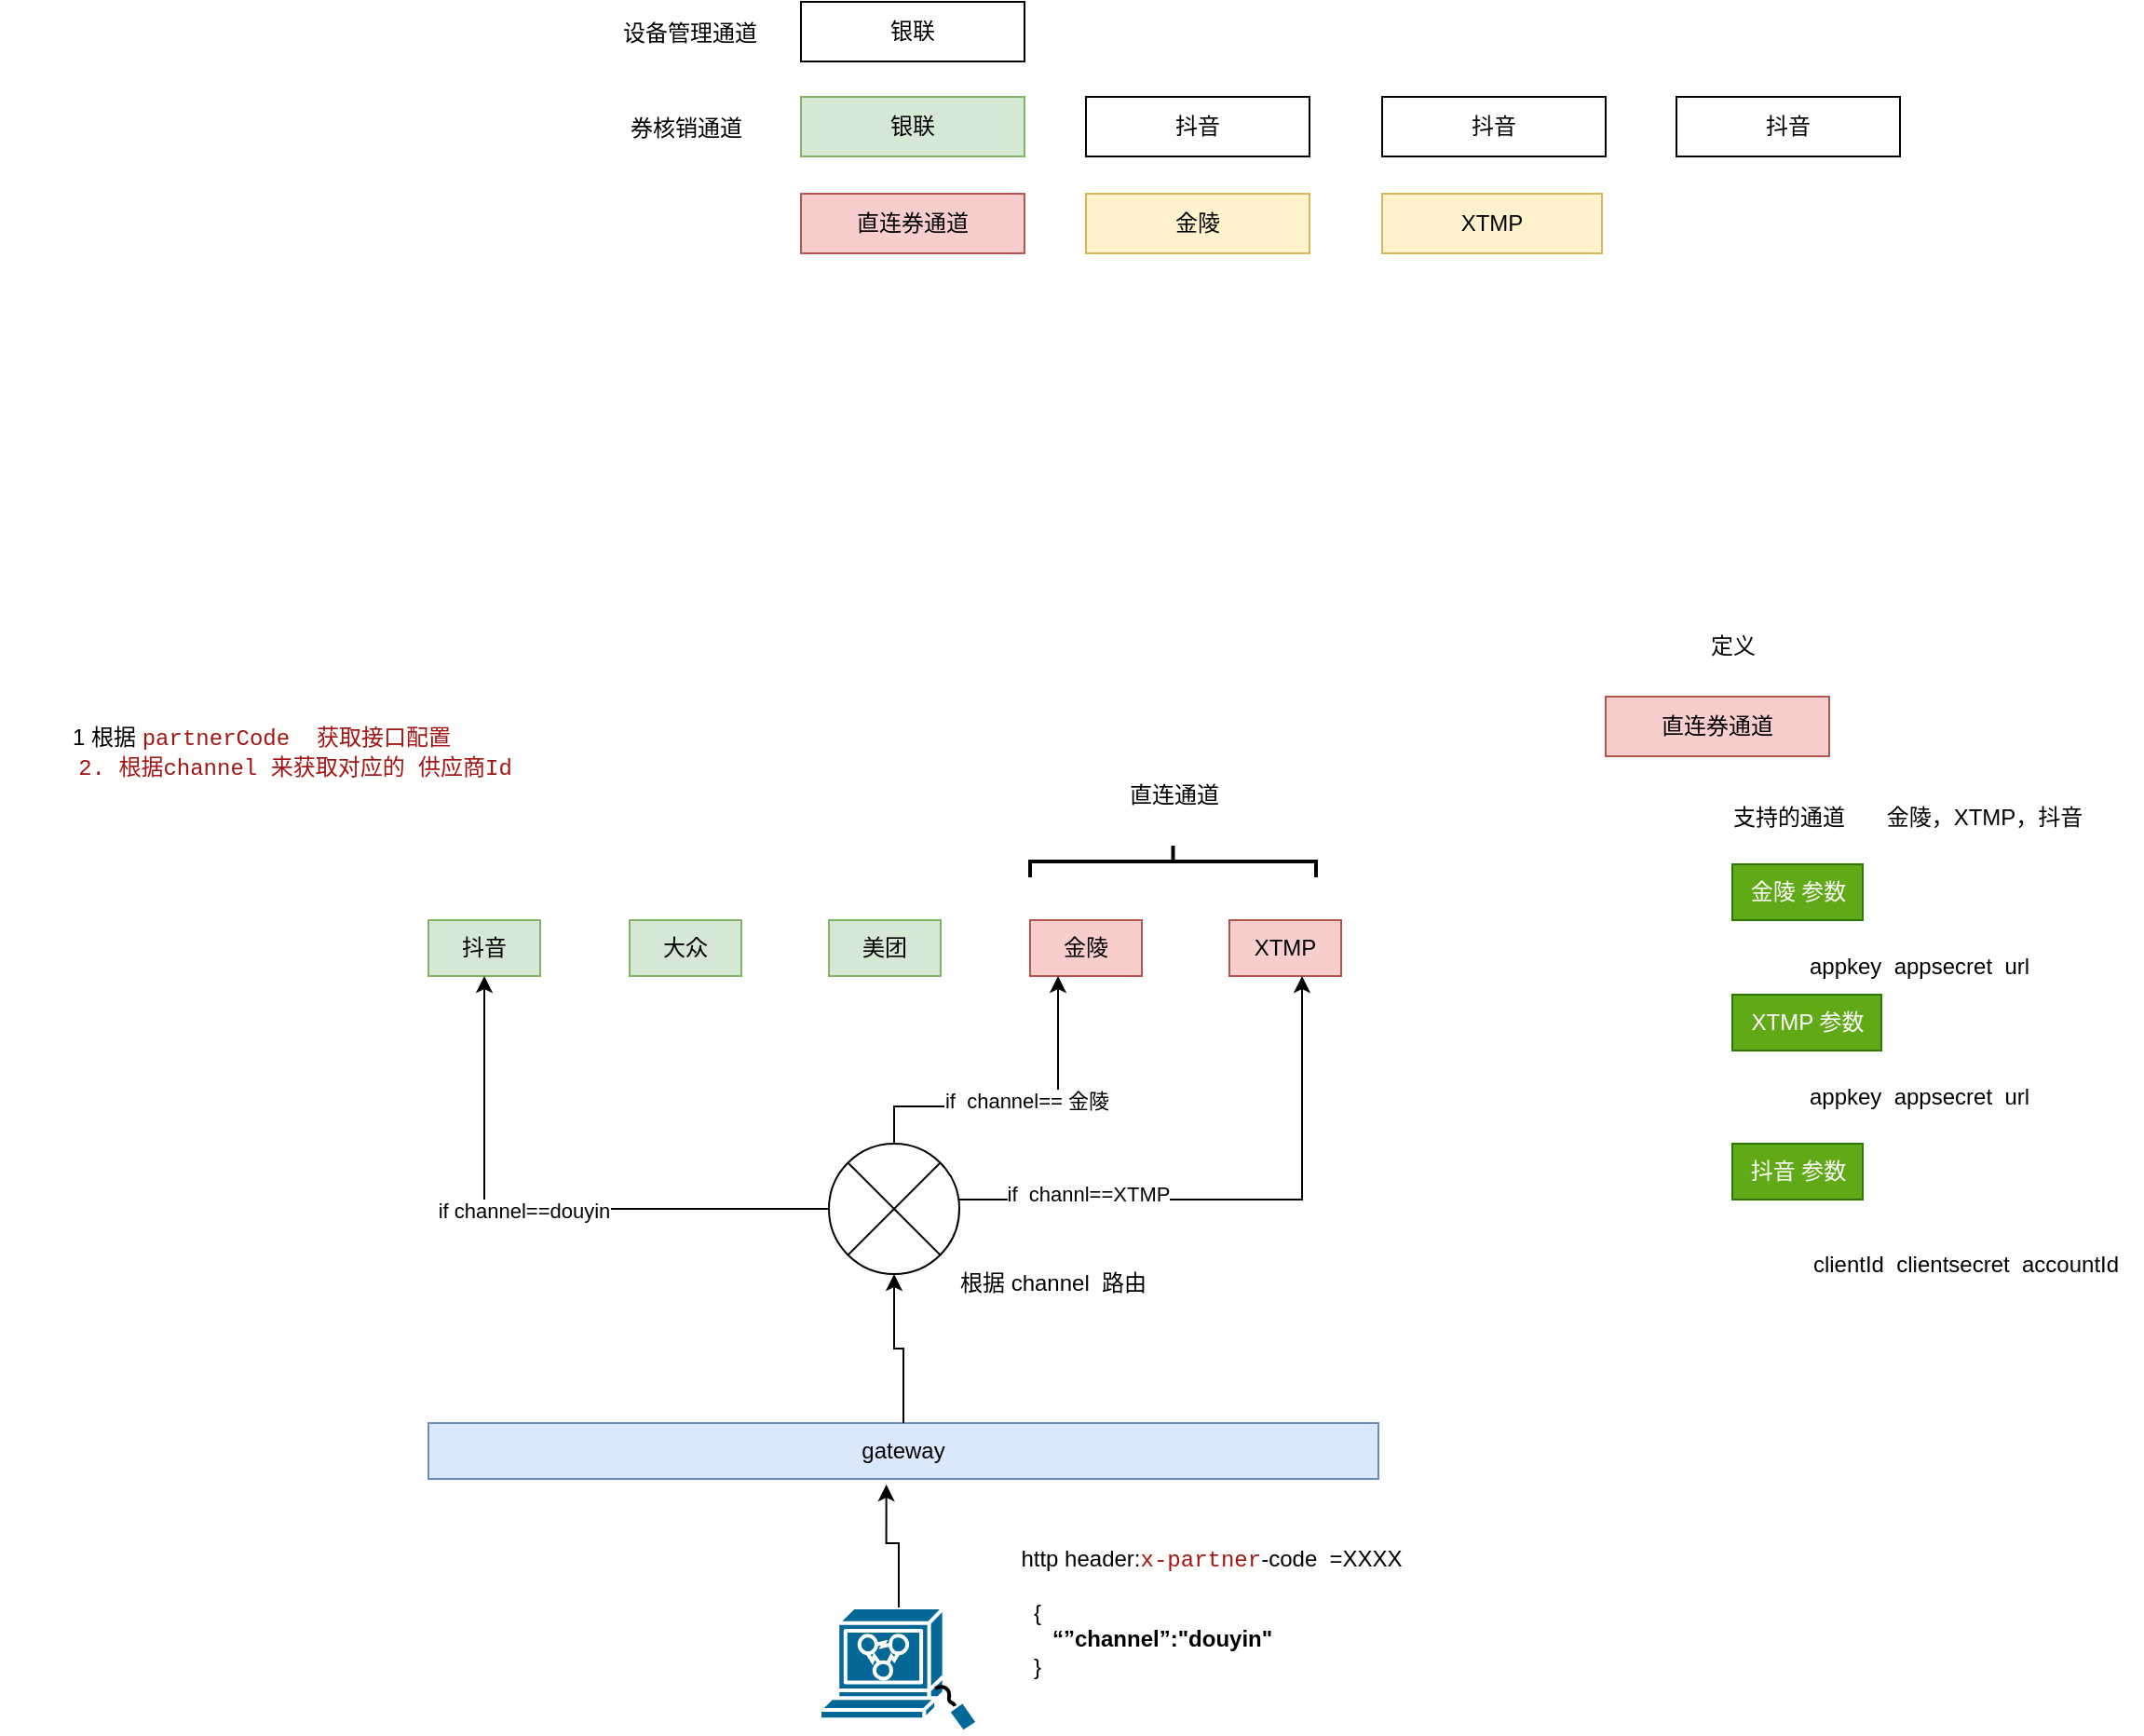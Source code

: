 <mxfile version="24.7.14" pages="4">
  <diagram name="券核销" id="Oejz7C1kqy-tkjZJlRAs">
    <mxGraphModel dx="1194" dy="606" grid="1" gridSize="10" guides="1" tooltips="1" connect="1" arrows="1" fold="1" page="1" pageScale="1" pageWidth="827" pageHeight="1169" math="0" shadow="0">
      <root>
        <mxCell id="0" />
        <mxCell id="1" parent="0" />
        <mxCell id="R7UMJX-NIyTD17E3xuLt-2" value="设备管理通道" style="text;html=1;align=center;verticalAlign=middle;resizable=0;points=[];autosize=1;strokeColor=none;fillColor=none;" vertex="1" parent="1">
          <mxGeometry x="370" y="752" width="100" height="30" as="geometry" />
        </mxCell>
        <mxCell id="R7UMJX-NIyTD17E3xuLt-3" value="银联" style="rounded=0;whiteSpace=wrap;html=1;" vertex="1" parent="1">
          <mxGeometry x="480" y="750" width="120" height="32" as="geometry" />
        </mxCell>
        <mxCell id="R7UMJX-NIyTD17E3xuLt-4" value="券核销通道" style="text;html=1;align=center;verticalAlign=middle;resizable=0;points=[];autosize=1;strokeColor=none;fillColor=none;" vertex="1" parent="1">
          <mxGeometry x="378" y="803" width="80" height="30" as="geometry" />
        </mxCell>
        <mxCell id="R7UMJX-NIyTD17E3xuLt-5" value="" style="shape=mxgraph.cisco.misc.cisco_works;html=1;pointerEvents=1;dashed=0;fillColor=#036897;strokeColor=#ffffff;strokeWidth=2;verticalLabelPosition=bottom;verticalAlign=top;align=center;outlineConnect=0;" vertex="1" parent="1">
          <mxGeometry x="490" y="1612" width="85" height="67" as="geometry" />
        </mxCell>
        <mxCell id="R7UMJX-NIyTD17E3xuLt-6" value="抖音" style="text;html=1;align=center;verticalAlign=middle;whiteSpace=wrap;rounded=0;fillColor=#d5e8d4;strokeColor=#82b366;flipH=1;" vertex="1" parent="1">
          <mxGeometry x="280" y="1243" width="60" height="30" as="geometry" />
        </mxCell>
        <mxCell id="R7UMJX-NIyTD17E3xuLt-7" value="大众" style="text;html=1;align=center;verticalAlign=middle;whiteSpace=wrap;rounded=0;fillColor=#d5e8d4;strokeColor=#82b366;flipH=1;" vertex="1" parent="1">
          <mxGeometry x="388" y="1243" width="60" height="30" as="geometry" />
        </mxCell>
        <mxCell id="R7UMJX-NIyTD17E3xuLt-8" value="美团" style="text;html=1;align=center;verticalAlign=middle;whiteSpace=wrap;rounded=0;fillColor=#d5e8d4;strokeColor=#82b366;flipH=1;" vertex="1" parent="1">
          <mxGeometry x="495" y="1243" width="60" height="30" as="geometry" />
        </mxCell>
        <mxCell id="R7UMJX-NIyTD17E3xuLt-9" value="金陵" style="text;html=1;align=center;verticalAlign=middle;whiteSpace=wrap;rounded=0;fillColor=#f8cecc;strokeColor=#b85450;flipH=1;" vertex="1" parent="1">
          <mxGeometry x="603" y="1243" width="60" height="30" as="geometry" />
        </mxCell>
        <mxCell id="R7UMJX-NIyTD17E3xuLt-10" value="XTMP" style="text;html=1;align=center;verticalAlign=middle;whiteSpace=wrap;rounded=0;fillColor=#f8cecc;strokeColor=#b85450;flipH=1;" vertex="1" parent="1">
          <mxGeometry x="710" y="1243" width="60" height="30" as="geometry" />
        </mxCell>
        <mxCell id="R7UMJX-NIyTD17E3xuLt-11" value="gateway" style="rounded=0;whiteSpace=wrap;html=1;fillColor=#dae8fc;strokeColor=#6c8ebf;" vertex="1" parent="1">
          <mxGeometry x="280" y="1513" width="510" height="30" as="geometry" />
        </mxCell>
        <mxCell id="R7UMJX-NIyTD17E3xuLt-12" style="edgeStyle=orthogonalEdgeStyle;rounded=0;orthogonalLoop=1;jettySize=auto;html=1;entryX=0.482;entryY=1.1;entryDx=0;entryDy=0;entryPerimeter=0;" edge="1" parent="1" source="R7UMJX-NIyTD17E3xuLt-5" target="R7UMJX-NIyTD17E3xuLt-11">
          <mxGeometry relative="1" as="geometry" />
        </mxCell>
        <mxCell id="R7UMJX-NIyTD17E3xuLt-13" value="&lt;p style=&quot;margin-top: 0px;&quot;&gt;{&lt;br&gt;&lt;b&gt;&amp;nbsp; &amp;nbsp;“”channel”:&quot;douyin&quot;&lt;br&gt;&lt;/b&gt;}&lt;/p&gt;" style="text;html=1;whiteSpace=wrap;overflow=hidden;rounded=0;" vertex="1" parent="1">
          <mxGeometry x="603" y="1601" width="180" height="50" as="geometry" />
        </mxCell>
        <mxCell id="R7UMJX-NIyTD17E3xuLt-14" value="http header:&lt;span style=&quot;color: rgb(163, 21, 21); background-color: rgb(255, 255, 254); font-family: Consolas, &amp;quot;Courier New&amp;quot;, monospace; white-space-collapse: preserve;&quot;&gt;x-&lt;/span&gt;&lt;span style=&quot;color: rgb(163, 21, 21); background-color: rgb(255, 255, 254); font-family: Consolas, &amp;quot;Courier New&amp;quot;, monospace; white-space-collapse: preserve;&quot;&gt;partner&lt;/span&gt;&lt;span style=&quot;background-color: initial;&quot;&gt;-code&amp;nbsp; =XXXX&lt;/span&gt;" style="text;html=1;align=center;verticalAlign=middle;resizable=0;points=[];autosize=1;strokeColor=none;fillColor=none;" vertex="1" parent="1">
          <mxGeometry x="590" y="1571" width="220" height="30" as="geometry" />
        </mxCell>
        <mxCell id="R7UMJX-NIyTD17E3xuLt-15" value="1 根据&amp;nbsp;&lt;span style=&quot;color: rgb(163, 21, 21); background-color: rgb(255, 255, 254); font-family: Consolas, &amp;quot;Courier New&amp;quot;, monospace; white-space-collapse: preserve;&quot;&gt;partnerCode  获取接口配置&lt;/span&gt;&lt;div&gt;&lt;span style=&quot;color: rgb(163, 21, 21); background-color: rgb(255, 255, 254); font-family: Consolas, &amp;quot;Courier New&amp;quot;, monospace; white-space-collapse: preserve;&quot;&gt;     2. 根据channel 来获取对应的 供应商Id&lt;/span&gt;&lt;/div&gt;&lt;div&gt;&lt;span style=&quot;color: rgb(163, 21, 21); background-color: rgb(255, 255, 254); font-family: Consolas, &amp;quot;Courier New&amp;quot;, monospace; white-space-collapse: preserve;&quot;&gt;&lt;br&gt;&lt;/span&gt;&lt;/div&gt;" style="text;html=1;align=center;verticalAlign=middle;resizable=0;points=[];autosize=1;strokeColor=none;fillColor=none;" vertex="1" parent="1">
          <mxGeometry x="50" y="1131" width="280" height="60" as="geometry" />
        </mxCell>
        <mxCell id="R7UMJX-NIyTD17E3xuLt-16" value="银联" style="rounded=0;whiteSpace=wrap;html=1;fillColor=#d5e8d4;strokeColor=#82b366;" vertex="1" parent="1">
          <mxGeometry x="480" y="801" width="120" height="32" as="geometry" />
        </mxCell>
        <mxCell id="R7UMJX-NIyTD17E3xuLt-17" value="抖音" style="rounded=0;whiteSpace=wrap;html=1;" vertex="1" parent="1">
          <mxGeometry x="633" y="801" width="120" height="32" as="geometry" />
        </mxCell>
        <mxCell id="R7UMJX-NIyTD17E3xuLt-18" value="直连券通道" style="rounded=0;whiteSpace=wrap;html=1;fillColor=#f8cecc;strokeColor=#b85450;" vertex="1" parent="1">
          <mxGeometry x="480" y="853" width="120" height="32" as="geometry" />
        </mxCell>
        <mxCell id="R7UMJX-NIyTD17E3xuLt-19" value="金陵" style="rounded=0;whiteSpace=wrap;html=1;fillColor=#fff2cc;strokeColor=#d6b656;" vertex="1" parent="1">
          <mxGeometry x="633" y="853" width="120" height="32" as="geometry" />
        </mxCell>
        <mxCell id="R7UMJX-NIyTD17E3xuLt-20" value="" style="strokeWidth=2;html=1;shape=mxgraph.flowchart.annotation_2;align=left;labelPosition=right;pointerEvents=1;direction=south;" vertex="1" parent="1">
          <mxGeometry x="603" y="1203" width="153.5" height="17" as="geometry" />
        </mxCell>
        <mxCell id="R7UMJX-NIyTD17E3xuLt-21" value="直连通道" style="text;html=1;align=center;verticalAlign=middle;resizable=0;points=[];autosize=1;strokeColor=none;fillColor=none;" vertex="1" parent="1">
          <mxGeometry x="644.75" y="1161" width="70" height="30" as="geometry" />
        </mxCell>
        <mxCell id="R7UMJX-NIyTD17E3xuLt-22" style="edgeStyle=orthogonalEdgeStyle;rounded=0;orthogonalLoop=1;jettySize=auto;html=1;entryX=0.25;entryY=1;entryDx=0;entryDy=0;" edge="1" parent="1" source="R7UMJX-NIyTD17E3xuLt-26" target="R7UMJX-NIyTD17E3xuLt-9">
          <mxGeometry relative="1" as="geometry">
            <Array as="points">
              <mxPoint x="530" y="1343" />
              <mxPoint x="618" y="1343" />
            </Array>
          </mxGeometry>
        </mxCell>
        <mxCell id="R7UMJX-NIyTD17E3xuLt-23" value="if&amp;nbsp; channel== 金陵" style="edgeLabel;html=1;align=center;verticalAlign=middle;resizable=0;points=[];" vertex="1" connectable="0" parent="R7UMJX-NIyTD17E3xuLt-22">
          <mxGeometry x="0.022" y="3" relative="1" as="geometry">
            <mxPoint as="offset" />
          </mxGeometry>
        </mxCell>
        <mxCell id="R7UMJX-NIyTD17E3xuLt-24" style="edgeStyle=orthogonalEdgeStyle;rounded=0;orthogonalLoop=1;jettySize=auto;html=1;entryX=0.5;entryY=1;entryDx=0;entryDy=0;" edge="1" parent="1" source="R7UMJX-NIyTD17E3xuLt-26" target="R7UMJX-NIyTD17E3xuLt-6">
          <mxGeometry relative="1" as="geometry" />
        </mxCell>
        <mxCell id="R7UMJX-NIyTD17E3xuLt-25" value="if channel==douyin" style="edgeLabel;html=1;align=center;verticalAlign=middle;resizable=0;points=[];" vertex="1" connectable="0" parent="R7UMJX-NIyTD17E3xuLt-24">
          <mxGeometry x="0.058" y="1" relative="1" as="geometry">
            <mxPoint as="offset" />
          </mxGeometry>
        </mxCell>
        <mxCell id="R7UMJX-NIyTD17E3xuLt-26" value="" style="verticalLabelPosition=bottom;verticalAlign=top;html=1;shape=mxgraph.flowchart.or;" vertex="1" parent="1">
          <mxGeometry x="495" y="1363" width="70" height="70" as="geometry" />
        </mxCell>
        <mxCell id="R7UMJX-NIyTD17E3xuLt-27" style="edgeStyle=orthogonalEdgeStyle;rounded=0;orthogonalLoop=1;jettySize=auto;html=1;entryX=0.5;entryY=1;entryDx=0;entryDy=0;entryPerimeter=0;" edge="1" parent="1" source="R7UMJX-NIyTD17E3xuLt-11" target="R7UMJX-NIyTD17E3xuLt-26">
          <mxGeometry relative="1" as="geometry" />
        </mxCell>
        <mxCell id="R7UMJX-NIyTD17E3xuLt-28" value="根据 channel&amp;nbsp; 路由" style="text;html=1;align=center;verticalAlign=middle;resizable=0;points=[];autosize=1;strokeColor=none;fillColor=none;" vertex="1" parent="1">
          <mxGeometry x="555" y="1423" width="120" height="30" as="geometry" />
        </mxCell>
        <mxCell id="R7UMJX-NIyTD17E3xuLt-29" style="edgeStyle=orthogonalEdgeStyle;rounded=0;orthogonalLoop=1;jettySize=auto;html=1;entryX=0.35;entryY=1;entryDx=0;entryDy=0;entryPerimeter=0;" edge="1" parent="1" source="R7UMJX-NIyTD17E3xuLt-26" target="R7UMJX-NIyTD17E3xuLt-10">
          <mxGeometry relative="1" as="geometry">
            <Array as="points">
              <mxPoint x="749" y="1393" />
            </Array>
          </mxGeometry>
        </mxCell>
        <mxCell id="R7UMJX-NIyTD17E3xuLt-30" value="if&amp;nbsp; channl==XTMP" style="edgeLabel;html=1;align=center;verticalAlign=middle;resizable=0;points=[];" vertex="1" connectable="0" parent="R7UMJX-NIyTD17E3xuLt-29">
          <mxGeometry x="-0.546" y="3" relative="1" as="geometry">
            <mxPoint as="offset" />
          </mxGeometry>
        </mxCell>
        <mxCell id="R7UMJX-NIyTD17E3xuLt-31" value="XTMP" style="rounded=0;whiteSpace=wrap;html=1;fillColor=#fff2cc;strokeColor=#d6b656;" vertex="1" parent="1">
          <mxGeometry x="792" y="853" width="118" height="32" as="geometry" />
        </mxCell>
        <mxCell id="R7UMJX-NIyTD17E3xuLt-32" value="抖音" style="rounded=0;whiteSpace=wrap;html=1;" vertex="1" parent="1">
          <mxGeometry x="792" y="801" width="120" height="32" as="geometry" />
        </mxCell>
        <mxCell id="R7UMJX-NIyTD17E3xuLt-33" value="抖音" style="rounded=0;whiteSpace=wrap;html=1;" vertex="1" parent="1">
          <mxGeometry x="950" y="801" width="120" height="32" as="geometry" />
        </mxCell>
        <mxCell id="R7UMJX-NIyTD17E3xuLt-34" value="直连券通道" style="rounded=0;whiteSpace=wrap;html=1;fillColor=#f8cecc;strokeColor=#b85450;" vertex="1" parent="1">
          <mxGeometry x="912" y="1123" width="120" height="32" as="geometry" />
        </mxCell>
        <mxCell id="R7UMJX-NIyTD17E3xuLt-35" value="定义" style="text;html=1;align=center;verticalAlign=middle;resizable=0;points=[];autosize=1;strokeColor=none;fillColor=none;" vertex="1" parent="1">
          <mxGeometry x="955" y="1081" width="50" height="30" as="geometry" />
        </mxCell>
        <mxCell id="R7UMJX-NIyTD17E3xuLt-36" value="支持的通道" style="text;html=1;align=center;verticalAlign=middle;resizable=0;points=[];autosize=1;strokeColor=none;fillColor=none;" vertex="1" parent="1">
          <mxGeometry x="970" y="1173" width="80" height="30" as="geometry" />
        </mxCell>
        <mxCell id="R7UMJX-NIyTD17E3xuLt-37" value="金陵，XTMP，抖音" style="text;html=1;align=center;verticalAlign=middle;resizable=0;points=[];autosize=1;strokeColor=none;fillColor=none;" vertex="1" parent="1">
          <mxGeometry x="1050" y="1173" width="130" height="30" as="geometry" />
        </mxCell>
        <mxCell id="R7UMJX-NIyTD17E3xuLt-38" value="金陵 参数" style="text;html=1;align=center;verticalAlign=middle;resizable=0;points=[];autosize=1;strokeColor=#2D7600;fillColor=#60a917;fontColor=#ffffff;" vertex="1" parent="1">
          <mxGeometry x="980" y="1213" width="70" height="30" as="geometry" />
        </mxCell>
        <mxCell id="R7UMJX-NIyTD17E3xuLt-39" value="appkey&amp;nbsp; appsecret&amp;nbsp; url" style="text;html=1;align=center;verticalAlign=middle;resizable=0;points=[];autosize=1;strokeColor=none;fillColor=none;" vertex="1" parent="1">
          <mxGeometry x="1010" y="1253" width="140" height="30" as="geometry" />
        </mxCell>
        <mxCell id="R7UMJX-NIyTD17E3xuLt-40" value="XTMP 参数" style="text;html=1;align=center;verticalAlign=middle;resizable=0;points=[];autosize=1;strokeColor=#2D7600;fillColor=#60a917;fontColor=#ffffff;" vertex="1" parent="1">
          <mxGeometry x="980" y="1283" width="80" height="30" as="geometry" />
        </mxCell>
        <mxCell id="R7UMJX-NIyTD17E3xuLt-41" value="appkey&amp;nbsp; appsecret&amp;nbsp; url" style="text;html=1;align=center;verticalAlign=middle;resizable=0;points=[];autosize=1;strokeColor=none;fillColor=none;" vertex="1" parent="1">
          <mxGeometry x="1010" y="1323" width="140" height="30" as="geometry" />
        </mxCell>
        <mxCell id="R7UMJX-NIyTD17E3xuLt-42" value="抖音 参数" style="text;html=1;align=center;verticalAlign=middle;resizable=0;points=[];autosize=1;strokeColor=#2D7600;fillColor=#60a917;fontColor=#ffffff;" vertex="1" parent="1">
          <mxGeometry x="980" y="1363" width="70" height="30" as="geometry" />
        </mxCell>
        <mxCell id="R7UMJX-NIyTD17E3xuLt-43" value="clientId&amp;nbsp; clientsecret&amp;nbsp; accountId" style="text;html=1;align=center;verticalAlign=middle;resizable=0;points=[];autosize=1;strokeColor=none;fillColor=none;" vertex="1" parent="1">
          <mxGeometry x="1010" y="1413" width="190" height="30" as="geometry" />
        </mxCell>
      </root>
    </mxGraphModel>
  </diagram>
  <diagram id="nNwVOChAV_07uXNDpx9K" name="缓存处理逻辑">
    <mxGraphModel dx="1434" dy="746" grid="1" gridSize="10" guides="1" tooltips="1" connect="1" arrows="1" fold="1" page="1" pageScale="1" pageWidth="827" pageHeight="1169" math="0" shadow="0">
      <root>
        <mxCell id="0" />
        <mxCell id="1" parent="0" />
      </root>
    </mxGraphModel>
  </diagram>
  <diagram id="HBBtcZVMcpcwWy_b1Bbt" name="bridge架构">
    <mxGraphModel dx="1434" dy="746" grid="1" gridSize="10" guides="1" tooltips="1" connect="1" arrows="1" fold="1" page="1" pageScale="1" pageWidth="827" pageHeight="1169" math="0" shadow="0">
      <root>
        <mxCell id="0" />
        <mxCell id="1" parent="0" />
        <mxCell id="QbEJYBsJBKrGej4ThLcX-1" value="美团" style="rounded=0;whiteSpace=wrap;html=1;fillColor=#dae8fc;strokeColor=#6c8ebf;" vertex="1" parent="1">
          <mxGeometry x="140" y="160" width="100" height="40" as="geometry" />
        </mxCell>
        <mxCell id="QbEJYBsJBKrGej4ThLcX-2" value="游客" style="shape=umlActor;verticalLabelPosition=bottom;verticalAlign=top;html=1;outlineConnect=0;fillColor=#f5f5f5;fontColor=#333333;strokeColor=#666666;" vertex="1" parent="1">
          <mxGeometry x="160" y="20" width="30" height="60" as="geometry" />
        </mxCell>
        <mxCell id="QbEJYBsJBKrGej4ThLcX-3" value="携程" style="rounded=0;whiteSpace=wrap;html=1;fillColor=#dae8fc;strokeColor=#6c8ebf;" vertex="1" parent="1">
          <mxGeometry x="268" y="160" width="100" height="40" as="geometry" />
        </mxCell>
        <mxCell id="QbEJYBsJBKrGej4ThLcX-4" style="edgeStyle=orthogonalEdgeStyle;rounded=0;orthogonalLoop=1;jettySize=auto;html=1;" edge="1" parent="1" source="QbEJYBsJBKrGej4ThLcX-5" target="QbEJYBsJBKrGej4ThLcX-16">
          <mxGeometry relative="1" as="geometry">
            <Array as="points">
              <mxPoint x="440" y="230" />
              <mxPoint x="440" y="230" />
            </Array>
          </mxGeometry>
        </mxCell>
        <mxCell id="QbEJYBsJBKrGej4ThLcX-5" value="抖音" style="rounded=0;whiteSpace=wrap;html=1;fillColor=#dae8fc;strokeColor=#6c8ebf;" vertex="1" parent="1">
          <mxGeometry x="395" y="160" width="100" height="40" as="geometry" />
        </mxCell>
        <mxCell id="QbEJYBsJBKrGej4ThLcX-6" value="飞猪" style="rounded=0;whiteSpace=wrap;html=1;fillColor=#dae8fc;strokeColor=#6c8ebf;" vertex="1" parent="1">
          <mxGeometry x="523" y="160" width="100" height="40" as="geometry" />
        </mxCell>
        <mxCell id="QbEJYBsJBKrGej4ThLcX-7" value="旅行社" style="rounded=0;whiteSpace=wrap;html=1;fillColor=#dae8fc;strokeColor=#6c8ebf;" vertex="1" parent="1">
          <mxGeometry x="650" y="160" width="100" height="40" as="geometry" />
        </mxCell>
        <mxCell id="QbEJYBsJBKrGej4ThLcX-8" value="用户" style="text;html=1;align=center;verticalAlign=middle;resizable=0;points=[];autosize=1;strokeColor=#666666;fillColor=#f5f5f5;fontColor=#333333;" vertex="1" parent="1">
          <mxGeometry x="15" y="48" width="50" height="30" as="geometry" />
        </mxCell>
        <mxCell id="QbEJYBsJBKrGej4ThLcX-9" value="渠道" style="text;html=1;align=center;verticalAlign=middle;resizable=0;points=[];autosize=1;strokeColor=#6c8ebf;fillColor=#dae8fc;" vertex="1" parent="1">
          <mxGeometry x="15" y="160" width="50" height="30" as="geometry" />
        </mxCell>
        <mxCell id="QbEJYBsJBKrGej4ThLcX-10" value="平台" style="text;html=1;align=center;verticalAlign=middle;resizable=0;points=[];autosize=1;strokeColor=#82b366;fillColor=#d5e8d4;" vertex="1" parent="1">
          <mxGeometry x="15" y="300" width="50" height="30" as="geometry" />
        </mxCell>
        <mxCell id="QbEJYBsJBKrGej4ThLcX-11" value="业务系统" style="text;html=1;align=center;verticalAlign=middle;resizable=0;points=[];autosize=1;strokeColor=#9673a6;fillColor=#e1d5e7;" vertex="1" parent="1">
          <mxGeometry x="5" y="500" width="70" height="30" as="geometry" />
        </mxCell>
        <mxCell id="QbEJYBsJBKrGej4ThLcX-12" style="edgeStyle=orthogonalEdgeStyle;rounded=0;orthogonalLoop=1;jettySize=auto;html=1;entryX=0.75;entryY=1;entryDx=0;entryDy=0;dashed=1;" edge="1" parent="1">
          <mxGeometry relative="1" as="geometry">
            <mxPoint x="601" y="300" as="sourcePoint" />
            <mxPoint x="601" y="200" as="targetPoint" />
            <Array as="points">
              <mxPoint x="601" y="280" />
              <mxPoint x="601" y="280" />
            </Array>
          </mxGeometry>
        </mxCell>
        <mxCell id="QbEJYBsJBKrGej4ThLcX-13" style="edgeStyle=orthogonalEdgeStyle;rounded=0;orthogonalLoop=1;jettySize=auto;html=1;entryX=0.5;entryY=0;entryDx=0;entryDy=0;" edge="1" parent="1" source="QbEJYBsJBKrGej4ThLcX-16" target="QbEJYBsJBKrGej4ThLcX-17">
          <mxGeometry relative="1" as="geometry" />
        </mxCell>
        <mxCell id="QbEJYBsJBKrGej4ThLcX-14" style="edgeStyle=orthogonalEdgeStyle;rounded=0;orthogonalLoop=1;jettySize=auto;html=1;entryX=0.5;entryY=0;entryDx=0;entryDy=0;" edge="1" parent="1" source="QbEJYBsJBKrGej4ThLcX-16" target="QbEJYBsJBKrGej4ThLcX-20">
          <mxGeometry relative="1" as="geometry" />
        </mxCell>
        <mxCell id="QbEJYBsJBKrGej4ThLcX-15" style="edgeStyle=orthogonalEdgeStyle;rounded=0;orthogonalLoop=1;jettySize=auto;html=1;entryX=0.576;entryY=-0.05;entryDx=0;entryDy=0;entryPerimeter=0;" edge="1" parent="1" source="QbEJYBsJBKrGej4ThLcX-16" target="QbEJYBsJBKrGej4ThLcX-19">
          <mxGeometry relative="1" as="geometry">
            <mxPoint x="440" y="480" as="targetPoint" />
          </mxGeometry>
        </mxCell>
        <mxCell id="QbEJYBsJBKrGej4ThLcX-16" value="票务渠道对接平台" style="rounded=0;whiteSpace=wrap;html=1;fillColor=#d5e8d4;strokeColor=#82b366;" vertex="1" parent="1">
          <mxGeometry x="120" y="300" width="640" height="40" as="geometry" />
        </mxCell>
        <mxCell id="QbEJYBsJBKrGej4ThLcX-17" value="文旅平台" style="rounded=0;whiteSpace=wrap;html=1;flipH=1;fillColor=#e1d5e7;strokeColor=#9673a6;" vertex="1" parent="1">
          <mxGeometry x="120" y="490" width="92" height="40" as="geometry" />
        </mxCell>
        <mxCell id="QbEJYBsJBKrGej4ThLcX-18" style="edgeStyle=orthogonalEdgeStyle;rounded=0;orthogonalLoop=1;jettySize=auto;html=1;entryX=0.5;entryY=1;entryDx=0;entryDy=0;" edge="1" parent="1" source="QbEJYBsJBKrGej4ThLcX-19" target="QbEJYBsJBKrGej4ThLcX-16">
          <mxGeometry relative="1" as="geometry">
            <Array as="points">
              <mxPoint x="440" y="450" />
              <mxPoint x="440" y="450" />
            </Array>
          </mxGeometry>
        </mxCell>
        <mxCell id="QbEJYBsJBKrGej4ThLcX-19" value="其他业务中台" style="rounded=0;whiteSpace=wrap;html=1;flipH=1;fillColor=#e1d5e7;strokeColor=#9673a6;" vertex="1" parent="1">
          <mxGeometry x="400" y="490" width="92" height="40" as="geometry" />
        </mxCell>
        <mxCell id="QbEJYBsJBKrGej4ThLcX-20" value="票务系统" style="rounded=0;whiteSpace=wrap;html=1;flipH=1;fillColor=#e1d5e7;strokeColor=#9673a6;" vertex="1" parent="1">
          <mxGeometry x="680" y="490" width="92" height="40" as="geometry" />
        </mxCell>
        <mxCell id="QbEJYBsJBKrGej4ThLcX-21" style="edgeStyle=orthogonalEdgeStyle;rounded=0;orthogonalLoop=1;jettySize=auto;html=1;entryX=0.109;entryY=-0.025;entryDx=0;entryDy=0;entryPerimeter=0;" edge="1" parent="1" source="QbEJYBsJBKrGej4ThLcX-1" target="QbEJYBsJBKrGej4ThLcX-16">
          <mxGeometry relative="1" as="geometry" />
        </mxCell>
        <mxCell id="QbEJYBsJBKrGej4ThLcX-22" style="edgeStyle=orthogonalEdgeStyle;rounded=0;orthogonalLoop=1;jettySize=auto;html=1;entryX=0.708;entryY=0;entryDx=0;entryDy=0;entryPerimeter=0;" edge="1" parent="1" source="QbEJYBsJBKrGej4ThLcX-6" target="QbEJYBsJBKrGej4ThLcX-16">
          <mxGeometry relative="1" as="geometry" />
        </mxCell>
        <mxCell id="QbEJYBsJBKrGej4ThLcX-23" style="edgeStyle=orthogonalEdgeStyle;rounded=0;orthogonalLoop=1;jettySize=auto;html=1;entryX=0.905;entryY=-0.1;entryDx=0;entryDy=0;entryPerimeter=0;" edge="1" parent="1" source="QbEJYBsJBKrGej4ThLcX-7" target="QbEJYBsJBKrGej4ThLcX-16">
          <mxGeometry relative="1" as="geometry" />
        </mxCell>
        <mxCell id="QbEJYBsJBKrGej4ThLcX-24" style="edgeStyle=orthogonalEdgeStyle;rounded=0;orthogonalLoop=1;jettySize=auto;html=1;entryX=0.75;entryY=1;entryDx=0;entryDy=0;dashed=1;" edge="1" parent="1">
          <mxGeometry relative="1" as="geometry">
            <mxPoint x="211" y="300" as="sourcePoint" />
            <mxPoint x="211" y="200" as="targetPoint" />
            <Array as="points">
              <mxPoint x="211" y="280" />
              <mxPoint x="211" y="280" />
            </Array>
          </mxGeometry>
        </mxCell>
        <mxCell id="QbEJYBsJBKrGej4ThLcX-25" style="edgeStyle=orthogonalEdgeStyle;rounded=0;orthogonalLoop=1;jettySize=auto;html=1;entryX=0.75;entryY=1;entryDx=0;entryDy=0;dashed=1;" edge="1" parent="1">
          <mxGeometry relative="1" as="geometry">
            <mxPoint x="341" y="300" as="sourcePoint" />
            <mxPoint x="341" y="200" as="targetPoint" />
            <Array as="points">
              <mxPoint x="341" y="280" />
              <mxPoint x="341" y="280" />
            </Array>
          </mxGeometry>
        </mxCell>
        <mxCell id="QbEJYBsJBKrGej4ThLcX-26" style="edgeStyle=orthogonalEdgeStyle;rounded=0;orthogonalLoop=1;jettySize=auto;html=1;entryX=0.75;entryY=1;entryDx=0;entryDy=0;dashed=1;" edge="1" parent="1">
          <mxGeometry relative="1" as="geometry">
            <mxPoint x="471" y="300" as="sourcePoint" />
            <mxPoint x="471" y="200" as="targetPoint" />
            <Array as="points">
              <mxPoint x="471" y="280" />
              <mxPoint x="471" y="280" />
            </Array>
          </mxGeometry>
        </mxCell>
        <mxCell id="QbEJYBsJBKrGej4ThLcX-27" style="edgeStyle=orthogonalEdgeStyle;rounded=0;orthogonalLoop=1;jettySize=auto;html=1;entryX=0.75;entryY=1;entryDx=0;entryDy=0;dashed=1;" edge="1" parent="1">
          <mxGeometry relative="1" as="geometry">
            <mxPoint x="731" y="300" as="sourcePoint" />
            <mxPoint x="731" y="200" as="targetPoint" />
            <Array as="points">
              <mxPoint x="731" y="200" />
            </Array>
          </mxGeometry>
        </mxCell>
        <mxCell id="QbEJYBsJBKrGej4ThLcX-28" style="edgeStyle=orthogonalEdgeStyle;rounded=0;orthogonalLoop=1;jettySize=auto;html=1;entryX=0.309;entryY=0.075;entryDx=0;entryDy=0;entryPerimeter=0;" edge="1" parent="1" source="QbEJYBsJBKrGej4ThLcX-3" target="QbEJYBsJBKrGej4ThLcX-16">
          <mxGeometry relative="1" as="geometry" />
        </mxCell>
        <mxCell id="QbEJYBsJBKrGej4ThLcX-29" value="通知" style="text;html=1;align=center;verticalAlign=middle;resizable=0;points=[];autosize=1;dashed=1;fillColor=#f5f5f5;fontColor=#333333;strokeColor=#666666;" vertex="1" parent="1">
          <mxGeometry x="120" y="260" width="50" height="30" as="geometry" />
        </mxCell>
        <mxCell id="QbEJYBsJBKrGej4ThLcX-30" value="下单" style="text;html=1;align=center;verticalAlign=middle;resizable=0;points=[];autosize=1;strokeColor=#d79b00;fillColor=#ffe6cc;" vertex="1" parent="1">
          <mxGeometry x="120" y="210" width="50" height="30" as="geometry" />
        </mxCell>
        <mxCell id="QbEJYBsJBKrGej4ThLcX-31" value="" style="line;strokeWidth=4;direction=south;html=1;perimeter=backbonePerimeter;points=[];outlineConnect=0;" vertex="1" parent="1">
          <mxGeometry x="85" y="20" width="10" height="540" as="geometry" />
        </mxCell>
      </root>
    </mxGraphModel>
  </diagram>
  <diagram id="QyY5rRZUAvsD4AZevoY-" name="定时任务">
    <mxGraphModel dx="1434" dy="746" grid="1" gridSize="10" guides="1" tooltips="1" connect="1" arrows="1" fold="1" page="1" pageScale="1" pageWidth="827" pageHeight="1169" math="0" shadow="0">
      <root>
        <mxCell id="0" />
        <mxCell id="1" parent="0" />
        <mxCell id="8yrz2jLXbcKB5axZWUdh-8" style="edgeStyle=orthogonalEdgeStyle;rounded=0;orthogonalLoop=1;jettySize=auto;html=1;" edge="1" parent="1" source="8yrz2jLXbcKB5axZWUdh-1" target="8yrz2jLXbcKB5axZWUdh-5">
          <mxGeometry relative="1" as="geometry" />
        </mxCell>
        <mxCell id="8yrz2jLXbcKB5axZWUdh-1" value="xxl-job" style="rounded=0;whiteSpace=wrap;html=1;" vertex="1" parent="1">
          <mxGeometry x="60" y="80" width="110" height="30" as="geometry" />
        </mxCell>
        <mxCell id="8yrz2jLXbcKB5axZWUdh-3" value="trigger" style="text;html=1;align=center;verticalAlign=middle;resizable=0;points=[];autosize=1;strokeColor=none;fillColor=none;" vertex="1" parent="1">
          <mxGeometry x="120" y="130" width="60" height="30" as="geometry" />
        </mxCell>
        <mxCell id="8yrz2jLXbcKB5axZWUdh-7" style="edgeStyle=orthogonalEdgeStyle;rounded=0;orthogonalLoop=1;jettySize=auto;html=1;entryX=0.5;entryY=0;entryDx=0;entryDy=0;" edge="1" parent="1" source="8yrz2jLXbcKB5axZWUdh-5" target="8yrz2jLXbcKB5axZWUdh-6">
          <mxGeometry relative="1" as="geometry" />
        </mxCell>
        <mxCell id="8yrz2jLXbcKB5axZWUdh-5" value="获取 当前可以执行的任务" style="whiteSpace=wrap;html=1;" vertex="1" parent="1">
          <mxGeometry x="45" y="200" width="140" height="30" as="geometry" />
        </mxCell>
        <mxCell id="8yrz2jLXbcKB5axZWUdh-9" style="edgeStyle=orthogonalEdgeStyle;rounded=0;orthogonalLoop=1;jettySize=auto;html=1;entryX=1;entryY=0.5;entryDx=0;entryDy=0;" edge="1" parent="1" source="8yrz2jLXbcKB5axZWUdh-6" target="8yrz2jLXbcKB5axZWUdh-5">
          <mxGeometry relative="1" as="geometry">
            <Array as="points">
              <mxPoint x="205" y="310" />
              <mxPoint x="205" y="215" />
            </Array>
          </mxGeometry>
        </mxCell>
        <mxCell id="8yrz2jLXbcKB5axZWUdh-12" style="edgeStyle=orthogonalEdgeStyle;rounded=0;orthogonalLoop=1;jettySize=auto;html=1;entryX=0.5;entryY=0;entryDx=0;entryDy=0;" edge="1" parent="1" source="8yrz2jLXbcKB5axZWUdh-6" target="8yrz2jLXbcKB5axZWUdh-11">
          <mxGeometry relative="1" as="geometry" />
        </mxCell>
        <mxCell id="8yrz2jLXbcKB5axZWUdh-20" style="edgeStyle=orthogonalEdgeStyle;rounded=0;orthogonalLoop=1;jettySize=auto;html=1;entryX=0;entryY=0.25;entryDx=0;entryDy=0;" edge="1" parent="1" source="8yrz2jLXbcKB5axZWUdh-6" target="8yrz2jLXbcKB5axZWUdh-5">
          <mxGeometry relative="1" as="geometry">
            <Array as="points">
              <mxPoint x="25" y="310" />
              <mxPoint x="25" y="208" />
            </Array>
          </mxGeometry>
        </mxCell>
        <mxCell id="8yrz2jLXbcKB5axZWUdh-6" value="create execute job" style="rounded=0;whiteSpace=wrap;html=1;" vertex="1" parent="1">
          <mxGeometry x="60" y="290" width="110" height="30" as="geometry" />
        </mxCell>
        <mxCell id="8yrz2jLXbcKB5axZWUdh-10" value="timeout" style="text;html=1;align=center;verticalAlign=middle;resizable=0;points=[];autosize=1;strokeColor=none;fillColor=none;" vertex="1" parent="1">
          <mxGeometry x="210" y="248" width="60" height="30" as="geometry" />
        </mxCell>
        <mxCell id="8yrz2jLXbcKB5axZWUdh-18" style="edgeStyle=orthogonalEdgeStyle;rounded=0;orthogonalLoop=1;jettySize=auto;html=1;" edge="1" parent="1" source="8yrz2jLXbcKB5axZWUdh-11" target="8yrz2jLXbcKB5axZWUdh-6">
          <mxGeometry relative="1" as="geometry">
            <Array as="points">
              <mxPoint x="290" y="410" />
              <mxPoint x="290" y="310" />
            </Array>
          </mxGeometry>
        </mxCell>
        <mxCell id="8yrz2jLXbcKB5axZWUdh-11" value="拆分任务" style="rounded=0;whiteSpace=wrap;html=1;" vertex="1" parent="1">
          <mxGeometry x="60" y="390" width="110" height="30" as="geometry" />
        </mxCell>
        <mxCell id="8yrz2jLXbcKB5axZWUdh-13" value="任务1" style="rounded=0;whiteSpace=wrap;html=1;" vertex="1" parent="1">
          <mxGeometry x="5" y="470" width="60" height="30" as="geometry" />
        </mxCell>
        <mxCell id="8yrz2jLXbcKB5axZWUdh-16" style="edgeStyle=orthogonalEdgeStyle;rounded=0;orthogonalLoop=1;jettySize=auto;html=1;" edge="1" parent="1" source="8yrz2jLXbcKB5axZWUdh-14">
          <mxGeometry relative="1" as="geometry">
            <mxPoint x="115" y="430" as="targetPoint" />
          </mxGeometry>
        </mxCell>
        <mxCell id="8yrz2jLXbcKB5axZWUdh-14" value="任务2" style="rounded=0;whiteSpace=wrap;html=1;" vertex="1" parent="1">
          <mxGeometry x="85" y="470" width="60" height="30" as="geometry" />
        </mxCell>
        <mxCell id="8yrz2jLXbcKB5axZWUdh-15" value="任务2" style="rounded=0;whiteSpace=wrap;html=1;" vertex="1" parent="1">
          <mxGeometry x="165" y="470" width="60" height="30" as="geometry" />
        </mxCell>
        <mxCell id="8yrz2jLXbcKB5axZWUdh-17" value="ack" style="text;html=1;align=center;verticalAlign=middle;resizable=0;points=[];autosize=1;strokeColor=none;fillColor=none;" vertex="1" parent="1">
          <mxGeometry x="120" y="438" width="40" height="30" as="geometry" />
        </mxCell>
        <mxCell id="8yrz2jLXbcKB5axZWUdh-19" value="ack status" style="text;html=1;align=center;verticalAlign=middle;resizable=0;points=[];autosize=1;strokeColor=none;fillColor=none;" vertex="1" parent="1">
          <mxGeometry x="290" y="290" width="80" height="30" as="geometry" />
        </mxCell>
        <mxCell id="8yrz2jLXbcKB5axZWUdh-21" value="ack" style="text;html=1;align=center;verticalAlign=middle;resizable=0;points=[];autosize=1;strokeColor=none;fillColor=none;" vertex="1" parent="1">
          <mxGeometry x="20" y="248" width="40" height="30" as="geometry" />
        </mxCell>
        <mxCell id="8yrz2jLXbcKB5axZWUdh-22" value="获取 当前可以执行的任务" style="whiteSpace=wrap;html=1;" vertex="1" parent="1">
          <mxGeometry x="460" y="200" width="140" height="30" as="geometry" />
        </mxCell>
        <mxCell id="8yrz2jLXbcKB5axZWUdh-23" value="" style="image;sketch=0;aspect=fixed;html=1;points=[];align=center;fontSize=12;image=img/lib/mscae/Cache_Redis_Product.svg;" vertex="1" parent="1">
          <mxGeometry x="720" y="170" width="47.62" height="40" as="geometry" />
        </mxCell>
        <mxCell id="8yrz2jLXbcKB5axZWUdh-24" style="edgeStyle=orthogonalEdgeStyle;rounded=0;orthogonalLoop=1;jettySize=auto;html=1;entryX=0.084;entryY=0.35;entryDx=0;entryDy=0;entryPerimeter=0;" edge="1" parent="1" source="8yrz2jLXbcKB5axZWUdh-22" target="8yrz2jLXbcKB5axZWUdh-23">
          <mxGeometry relative="1" as="geometry" />
        </mxCell>
        <mxCell id="8yrz2jLXbcKB5axZWUdh-25" value="查询" style="text;html=1;align=center;verticalAlign=middle;resizable=0;points=[];autosize=1;strokeColor=none;fillColor=none;" vertex="1" parent="1">
          <mxGeometry x="610" y="180" width="50" height="30" as="geometry" />
        </mxCell>
      </root>
    </mxGraphModel>
  </diagram>
</mxfile>
